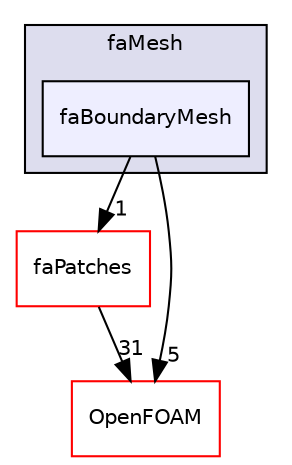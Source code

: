digraph "src/finiteArea/faMesh/faBoundaryMesh" {
  bgcolor=transparent;
  compound=true
  node [ fontsize="10", fontname="Helvetica"];
  edge [ labelfontsize="10", labelfontname="Helvetica"];
  subgraph clusterdir_f14612db68a06d13a87d37d60dc895d5 {
    graph [ bgcolor="#ddddee", pencolor="black", label="faMesh" fontname="Helvetica", fontsize="10", URL="dir_f14612db68a06d13a87d37d60dc895d5.html"]
  dir_4b1e64a1495216c5f8c8d2715aaf6db0 [shape=box, label="faBoundaryMesh", style="filled", fillcolor="#eeeeff", pencolor="black", URL="dir_4b1e64a1495216c5f8c8d2715aaf6db0.html"];
  }
  dir_1028666fa0015a1ce8e74756e12c97d3 [shape=box label="faPatches" color="red" URL="dir_1028666fa0015a1ce8e74756e12c97d3.html"];
  dir_c5473ff19b20e6ec4dfe5c310b3778a8 [shape=box label="OpenFOAM" color="red" URL="dir_c5473ff19b20e6ec4dfe5c310b3778a8.html"];
  dir_4b1e64a1495216c5f8c8d2715aaf6db0->dir_1028666fa0015a1ce8e74756e12c97d3 [headlabel="1", labeldistance=1.5 headhref="dir_000720_000723.html"];
  dir_4b1e64a1495216c5f8c8d2715aaf6db0->dir_c5473ff19b20e6ec4dfe5c310b3778a8 [headlabel="5", labeldistance=1.5 headhref="dir_000720_002151.html"];
  dir_1028666fa0015a1ce8e74756e12c97d3->dir_c5473ff19b20e6ec4dfe5c310b3778a8 [headlabel="31", labeldistance=1.5 headhref="dir_000723_002151.html"];
}
